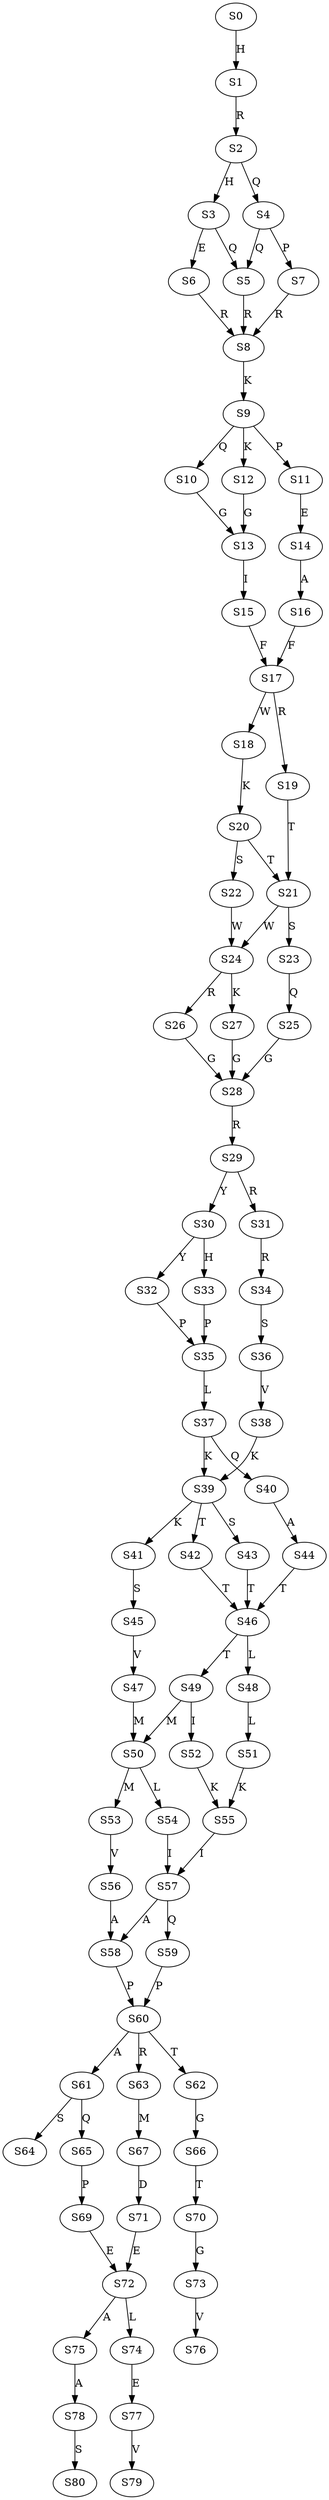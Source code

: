 strict digraph  {
	S0 -> S1 [ label = H ];
	S1 -> S2 [ label = R ];
	S2 -> S3 [ label = H ];
	S2 -> S4 [ label = Q ];
	S3 -> S5 [ label = Q ];
	S3 -> S6 [ label = E ];
	S4 -> S7 [ label = P ];
	S4 -> S5 [ label = Q ];
	S5 -> S8 [ label = R ];
	S6 -> S8 [ label = R ];
	S7 -> S8 [ label = R ];
	S8 -> S9 [ label = K ];
	S9 -> S10 [ label = Q ];
	S9 -> S11 [ label = P ];
	S9 -> S12 [ label = K ];
	S10 -> S13 [ label = G ];
	S11 -> S14 [ label = E ];
	S12 -> S13 [ label = G ];
	S13 -> S15 [ label = I ];
	S14 -> S16 [ label = A ];
	S15 -> S17 [ label = F ];
	S16 -> S17 [ label = F ];
	S17 -> S18 [ label = W ];
	S17 -> S19 [ label = R ];
	S18 -> S20 [ label = K ];
	S19 -> S21 [ label = T ];
	S20 -> S22 [ label = S ];
	S20 -> S21 [ label = T ];
	S21 -> S23 [ label = S ];
	S21 -> S24 [ label = W ];
	S22 -> S24 [ label = W ];
	S23 -> S25 [ label = Q ];
	S24 -> S26 [ label = R ];
	S24 -> S27 [ label = K ];
	S25 -> S28 [ label = G ];
	S26 -> S28 [ label = G ];
	S27 -> S28 [ label = G ];
	S28 -> S29 [ label = R ];
	S29 -> S30 [ label = Y ];
	S29 -> S31 [ label = R ];
	S30 -> S32 [ label = Y ];
	S30 -> S33 [ label = H ];
	S31 -> S34 [ label = R ];
	S32 -> S35 [ label = P ];
	S33 -> S35 [ label = P ];
	S34 -> S36 [ label = S ];
	S35 -> S37 [ label = L ];
	S36 -> S38 [ label = V ];
	S37 -> S39 [ label = K ];
	S37 -> S40 [ label = Q ];
	S38 -> S39 [ label = K ];
	S39 -> S41 [ label = K ];
	S39 -> S42 [ label = T ];
	S39 -> S43 [ label = S ];
	S40 -> S44 [ label = A ];
	S41 -> S45 [ label = S ];
	S42 -> S46 [ label = T ];
	S43 -> S46 [ label = T ];
	S44 -> S46 [ label = T ];
	S45 -> S47 [ label = V ];
	S46 -> S48 [ label = L ];
	S46 -> S49 [ label = T ];
	S47 -> S50 [ label = M ];
	S48 -> S51 [ label = L ];
	S49 -> S52 [ label = I ];
	S49 -> S50 [ label = M ];
	S50 -> S53 [ label = M ];
	S50 -> S54 [ label = L ];
	S51 -> S55 [ label = K ];
	S52 -> S55 [ label = K ];
	S53 -> S56 [ label = V ];
	S54 -> S57 [ label = I ];
	S55 -> S57 [ label = I ];
	S56 -> S58 [ label = A ];
	S57 -> S58 [ label = A ];
	S57 -> S59 [ label = Q ];
	S58 -> S60 [ label = P ];
	S59 -> S60 [ label = P ];
	S60 -> S61 [ label = A ];
	S60 -> S62 [ label = T ];
	S60 -> S63 [ label = R ];
	S61 -> S64 [ label = S ];
	S61 -> S65 [ label = Q ];
	S62 -> S66 [ label = G ];
	S63 -> S67 [ label = M ];
	S65 -> S69 [ label = P ];
	S66 -> S70 [ label = T ];
	S67 -> S71 [ label = D ];
	S69 -> S72 [ label = E ];
	S70 -> S73 [ label = G ];
	S71 -> S72 [ label = E ];
	S72 -> S74 [ label = L ];
	S72 -> S75 [ label = A ];
	S73 -> S76 [ label = V ];
	S74 -> S77 [ label = E ];
	S75 -> S78 [ label = A ];
	S77 -> S79 [ label = V ];
	S78 -> S80 [ label = S ];
}
